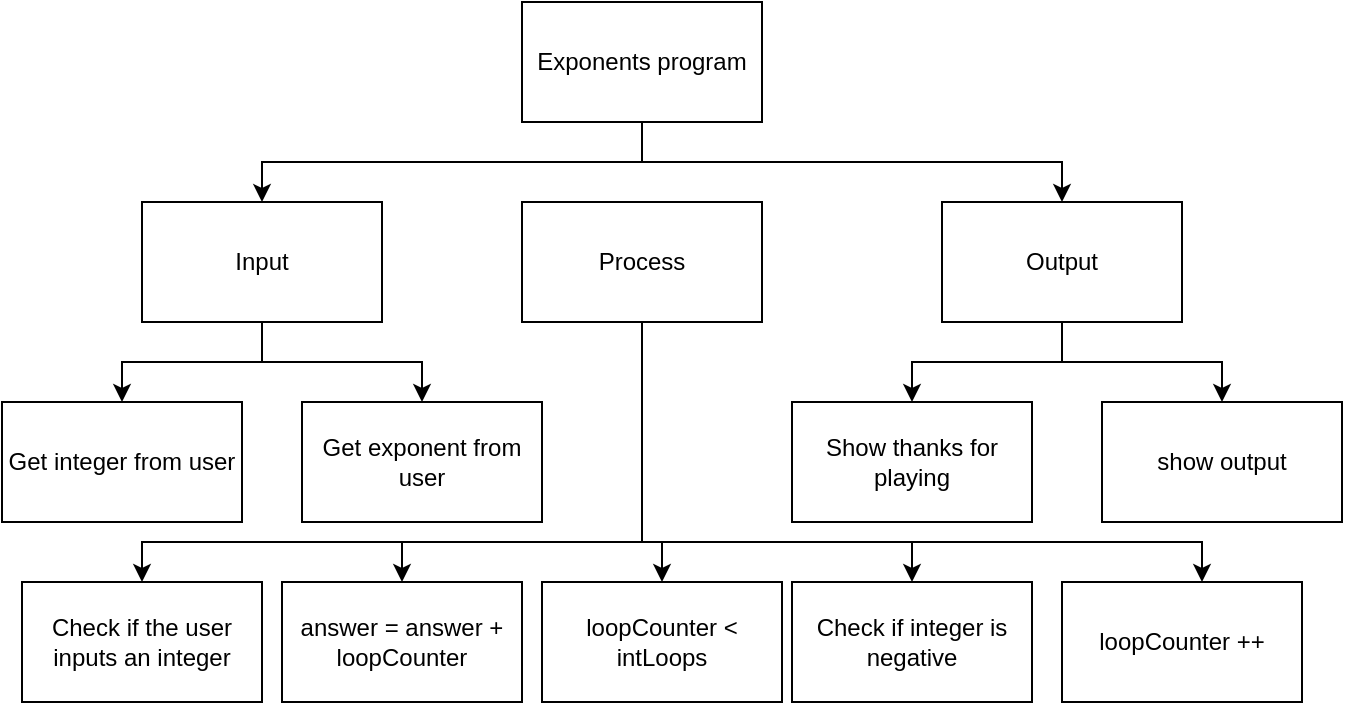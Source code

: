 <mxfile>
    <diagram id="4tKINHAYez2iUvwL9TXG" name="Page-1">
        <mxGraphModel dx="594" dy="294" grid="1" gridSize="10" guides="1" tooltips="1" connect="1" arrows="1" fold="1" page="1" pageScale="1" pageWidth="850" pageHeight="1100" math="0" shadow="0">
            <root>
                <mxCell id="0"/>
                <mxCell id="1" parent="0"/>
                <mxCell id="6" value="Get integer from user" style="rounded=0;whiteSpace=wrap;html=1;" parent="1" vertex="1">
                    <mxGeometry x="30" y="370" width="120" height="60" as="geometry"/>
                </mxCell>
                <mxCell id="43" style="edgeStyle=orthogonalEdgeStyle;rounded=0;html=1;" parent="1" source="7" target="29" edge="1">
                    <mxGeometry relative="1" as="geometry"/>
                </mxCell>
                <mxCell id="44" style="edgeStyle=orthogonalEdgeStyle;rounded=0;html=1;entryX=0.5;entryY=0;entryDx=0;entryDy=0;" parent="1" source="7" target="35" edge="1">
                    <mxGeometry relative="1" as="geometry"/>
                </mxCell>
                <mxCell id="7" value="Output" style="rounded=0;whiteSpace=wrap;html=1;" parent="1" vertex="1">
                    <mxGeometry x="500" y="270" width="120" height="60" as="geometry"/>
                </mxCell>
                <mxCell id="22" style="edgeStyle=orthogonalEdgeStyle;html=1;rounded=0;" parent="1" source="8" target="20" edge="1">
                    <mxGeometry relative="1" as="geometry">
                        <Array as="points">
                            <mxPoint x="350" y="440"/>
                            <mxPoint x="360" y="440"/>
                        </Array>
                    </mxGeometry>
                </mxCell>
                <mxCell id="24" style="edgeStyle=orthogonalEdgeStyle;html=1;entryX=0.5;entryY=0;entryDx=0;entryDy=0;rounded=0;" parent="1" source="8" target="23" edge="1">
                    <mxGeometry relative="1" as="geometry">
                        <Array as="points">
                            <mxPoint x="350" y="440"/>
                            <mxPoint x="100" y="440"/>
                        </Array>
                    </mxGeometry>
                </mxCell>
                <mxCell id="34" style="edgeStyle=none;html=1;entryX=0.5;entryY=0;entryDx=0;entryDy=0;rounded=0;" parent="1" source="8" target="33" edge="1">
                    <mxGeometry relative="1" as="geometry">
                        <Array as="points">
                            <mxPoint x="350" y="440"/>
                            <mxPoint x="485" y="440"/>
                        </Array>
                    </mxGeometry>
                </mxCell>
                <mxCell id="38" style="edgeStyle=orthogonalEdgeStyle;html=1;entryX=0.5;entryY=0;entryDx=0;entryDy=0;rounded=0;" parent="1" source="8" target="37" edge="1">
                    <mxGeometry relative="1" as="geometry">
                        <Array as="points">
                            <mxPoint x="350" y="440"/>
                            <mxPoint x="230" y="440"/>
                        </Array>
                    </mxGeometry>
                </mxCell>
                <mxCell id="46" style="edgeStyle=orthogonalEdgeStyle;rounded=0;html=1;" parent="1" source="8" target="45" edge="1">
                    <mxGeometry relative="1" as="geometry">
                        <Array as="points">
                            <mxPoint x="350" y="440"/>
                            <mxPoint x="630" y="440"/>
                        </Array>
                    </mxGeometry>
                </mxCell>
                <mxCell id="8" value="Process" style="rounded=0;whiteSpace=wrap;html=1;" parent="1" vertex="1">
                    <mxGeometry x="290" y="270" width="120" height="60" as="geometry"/>
                </mxCell>
                <mxCell id="13" style="edgeStyle=orthogonalEdgeStyle;rounded=0;html=1;entryX=0.5;entryY=0;entryDx=0;entryDy=0;" parent="1" source="9" target="6" edge="1">
                    <mxGeometry relative="1" as="geometry">
                        <mxPoint x="80" y="380" as="targetPoint"/>
                    </mxGeometry>
                </mxCell>
                <mxCell id="42" style="edgeStyle=orthogonalEdgeStyle;html=1;entryX=0.5;entryY=0;entryDx=0;entryDy=0;rounded=0;" parent="1" source="9" target="41" edge="1">
                    <mxGeometry relative="1" as="geometry"/>
                </mxCell>
                <mxCell id="9" value="Input" style="rounded=0;whiteSpace=wrap;html=1;" parent="1" vertex="1">
                    <mxGeometry x="100" y="270" width="120" height="60" as="geometry"/>
                </mxCell>
                <mxCell id="20" value="loopCounter &amp;lt; intLoops" style="rounded=0;whiteSpace=wrap;html=1;" parent="1" vertex="1">
                    <mxGeometry x="300" y="460" width="120" height="60" as="geometry"/>
                </mxCell>
                <mxCell id="23" value="Check if the user inputs an integer" style="rounded=0;whiteSpace=wrap;html=1;" parent="1" vertex="1">
                    <mxGeometry x="40" y="460" width="120" height="60" as="geometry"/>
                </mxCell>
                <mxCell id="27" style="edgeStyle=orthogonalEdgeStyle;rounded=0;html=1;" parent="1" source="25" target="9" edge="1">
                    <mxGeometry relative="1" as="geometry">
                        <Array as="points">
                            <mxPoint x="350" y="250"/>
                            <mxPoint x="160" y="250"/>
                        </Array>
                    </mxGeometry>
                </mxCell>
                <mxCell id="28" style="edgeStyle=orthogonalEdgeStyle;rounded=0;html=1;" parent="1" source="25" target="7" edge="1">
                    <mxGeometry relative="1" as="geometry">
                        <Array as="points">
                            <mxPoint x="350" y="250"/>
                            <mxPoint x="560" y="250"/>
                        </Array>
                    </mxGeometry>
                </mxCell>
                <mxCell id="25" value="Exponents program" style="rounded=0;whiteSpace=wrap;html=1;" parent="1" vertex="1">
                    <mxGeometry x="290" y="170" width="120" height="60" as="geometry"/>
                </mxCell>
                <mxCell id="29" value="Show thanks for playing" style="rounded=0;whiteSpace=wrap;html=1;" parent="1" vertex="1">
                    <mxGeometry x="425" y="370" width="120" height="60" as="geometry"/>
                </mxCell>
                <mxCell id="33" value="Check if integer is negative" style="rounded=0;whiteSpace=wrap;html=1;" parent="1" vertex="1">
                    <mxGeometry x="425" y="460" width="120" height="60" as="geometry"/>
                </mxCell>
                <mxCell id="35" value="show output" style="rounded=0;whiteSpace=wrap;html=1;" parent="1" vertex="1">
                    <mxGeometry x="580" y="370" width="120" height="60" as="geometry"/>
                </mxCell>
                <mxCell id="37" value="answer = answer + loopCounter" style="rounded=0;whiteSpace=wrap;html=1;" parent="1" vertex="1">
                    <mxGeometry x="170" y="460" width="120" height="60" as="geometry"/>
                </mxCell>
                <mxCell id="41" value="Get exponent from user" style="rounded=0;whiteSpace=wrap;html=1;" parent="1" vertex="1">
                    <mxGeometry x="180" y="370" width="120" height="60" as="geometry"/>
                </mxCell>
                <mxCell id="45" value="loopCounter ++" style="rounded=0;whiteSpace=wrap;html=1;" parent="1" vertex="1">
                    <mxGeometry x="560" y="460" width="120" height="60" as="geometry"/>
                </mxCell>
            </root>
        </mxGraphModel>
    </diagram>
</mxfile>